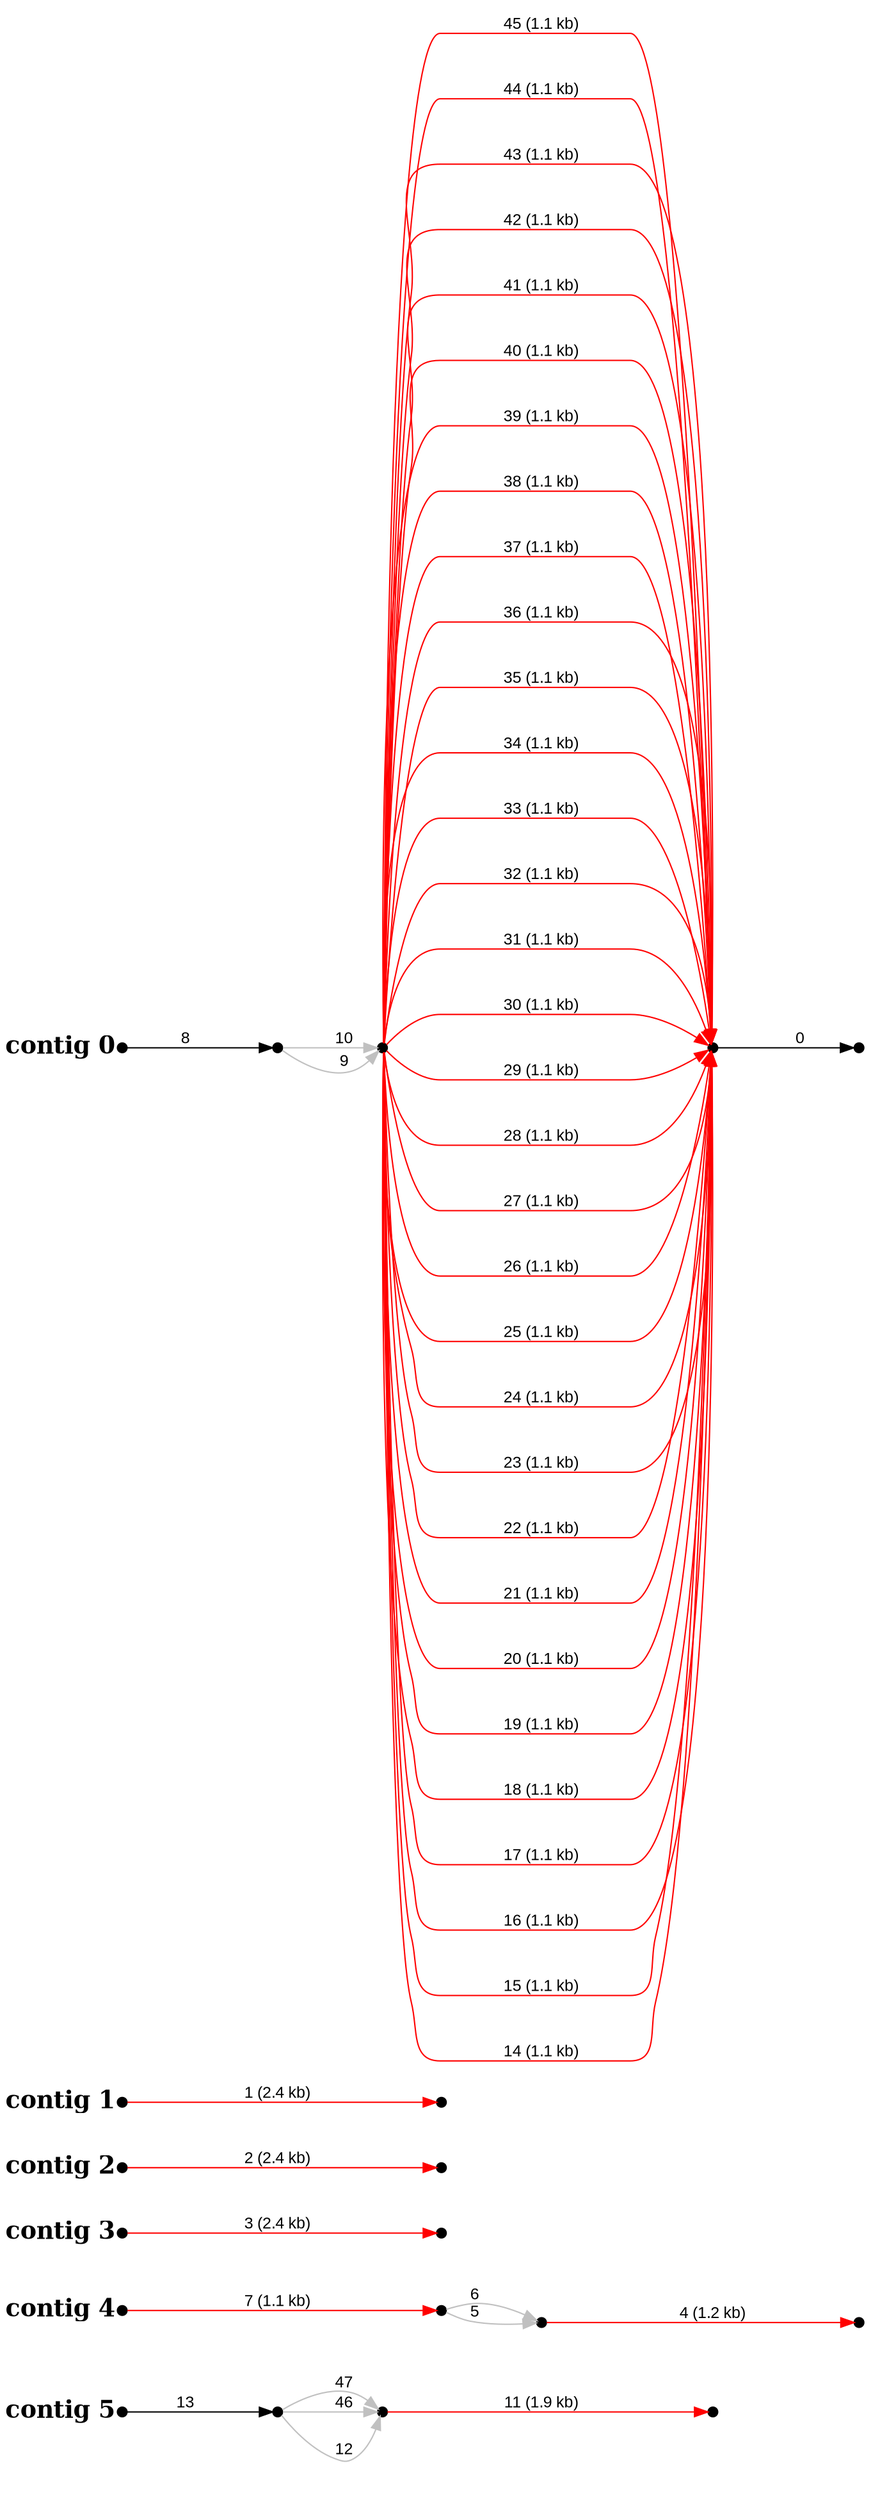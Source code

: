 digraph G {

node [width=0.1,height=0.1,fontsize=10,shape=point];
edge [fontsize=12,penwidth=1,arrowsize=1,fontname=Arial];
margin=1.0;
rankdir=LR;
labeljust=l;
margin=0;

subgraph cluster5 {
color=white;
16 -> 15 [minlen=4,color=red,label="11 (1.9 kb)"];
17 -> 16 [minlen=1,color=gray,label="12"];
17 -> 16 [minlen=1,color=gray,label="46"];
17 -> 16 [minlen=1,color=gray,label="47"];
18 -> 17 [minlen=2,color=black,label="13",taillabel="contig 5",labelangle=180,weight=10000,labeldistance=5,labelfontsize=18,labelfontname="Times-Bold"];
}

subgraph cluster4 {
color=white;
9 -> 8 [minlen=4,color=red,label="4 (1.2 kb)"];
10 -> 9 [minlen=1,color=gray,label="5"];
10 -> 9 [minlen=1,color=gray,label="6"];
11 -> 10 [minlen=4,color=red,label="7 (1.1 kb)",taillabel="contig 4",labelangle=180,weight=10000,labeldistance=5,labelfontsize=18,labelfontname="Times-Bold"];
}

subgraph cluster3 {
color=white;
7 -> 6 [minlen=4,color=red,label="3 (2.4 kb)",taillabel="contig 3",labelangle=180,weight=10000,labeldistance=5,labelfontsize=18,labelfontname="Times-Bold"];
}

subgraph cluster2 {
color=white;
3 -> 4 [minlen=4,color=red,label="2 (2.4 kb)",taillabel="contig 2",labelangle=180,weight=10000,labeldistance=5,labelfontsize=18,labelfontname="Times-Bold"];
}

subgraph cluster1 {
color=white;
1 -> 2 [minlen=4,color=red,label="1 (2.4 kb)",taillabel="contig 1",labelangle=180,weight=10000,labeldistance=5,labelfontsize=18,labelfontname="Times-Bold"];
}

subgraph cluster0 {
color=white;
5 -> 0 [minlen=2,color=black,label="0"];
12 -> 13 [minlen=2,color=black,label="8",taillabel="contig 0",labelangle=180,weight=10000,labeldistance=5,labelfontsize=18,labelfontname="Times-Bold"];
13 -> 14 [minlen=1,color=gray,label="9"];
13 -> 14 [minlen=1,color=gray,label="10"];
14 -> 5 [minlen=4,color=red,label="14 (1.1 kb)"];
14 -> 5 [minlen=4,color=red,label="15 (1.1 kb)"];
14 -> 5 [minlen=4,color=red,label="16 (1.1 kb)"];
14 -> 5 [minlen=4,color=red,label="17 (1.1 kb)"];
14 -> 5 [minlen=4,color=red,label="18 (1.1 kb)"];
14 -> 5 [minlen=4,color=red,label="19 (1.1 kb)"];
14 -> 5 [minlen=4,color=red,label="20 (1.1 kb)"];
14 -> 5 [minlen=4,color=red,label="21 (1.1 kb)"];
14 -> 5 [minlen=4,color=red,label="22 (1.1 kb)"];
14 -> 5 [minlen=4,color=red,label="23 (1.1 kb)"];
14 -> 5 [minlen=4,color=red,label="24 (1.1 kb)"];
14 -> 5 [minlen=4,color=red,label="25 (1.1 kb)"];
14 -> 5 [minlen=4,color=red,label="26 (1.1 kb)"];
14 -> 5 [minlen=4,color=red,label="27 (1.1 kb)"];
14 -> 5 [minlen=4,color=red,label="28 (1.1 kb)"];
14 -> 5 [minlen=4,color=red,label="29 (1.1 kb)"];
14 -> 5 [minlen=4,color=red,label="30 (1.1 kb)"];
14 -> 5 [minlen=4,color=red,label="31 (1.1 kb)"];
14 -> 5 [minlen=4,color=red,label="32 (1.1 kb)"];
14 -> 5 [minlen=4,color=red,label="33 (1.1 kb)"];
14 -> 5 [minlen=4,color=red,label="34 (1.1 kb)"];
14 -> 5 [minlen=4,color=red,label="35 (1.1 kb)"];
14 -> 5 [minlen=4,color=red,label="36 (1.1 kb)"];
14 -> 5 [minlen=4,color=red,label="37 (1.1 kb)"];
14 -> 5 [minlen=4,color=red,label="38 (1.1 kb)"];
14 -> 5 [minlen=4,color=red,label="39 (1.1 kb)"];
14 -> 5 [minlen=4,color=red,label="40 (1.1 kb)"];
14 -> 5 [minlen=4,color=red,label="41 (1.1 kb)"];
14 -> 5 [minlen=4,color=red,label="42 (1.1 kb)"];
14 -> 5 [minlen=4,color=red,label="43 (1.1 kb)"];
14 -> 5 [minlen=4,color=red,label="44 (1.1 kb)"];
14 -> 5 [minlen=4,color=red,label="45 (1.1 kb)"];
}

}
#done
